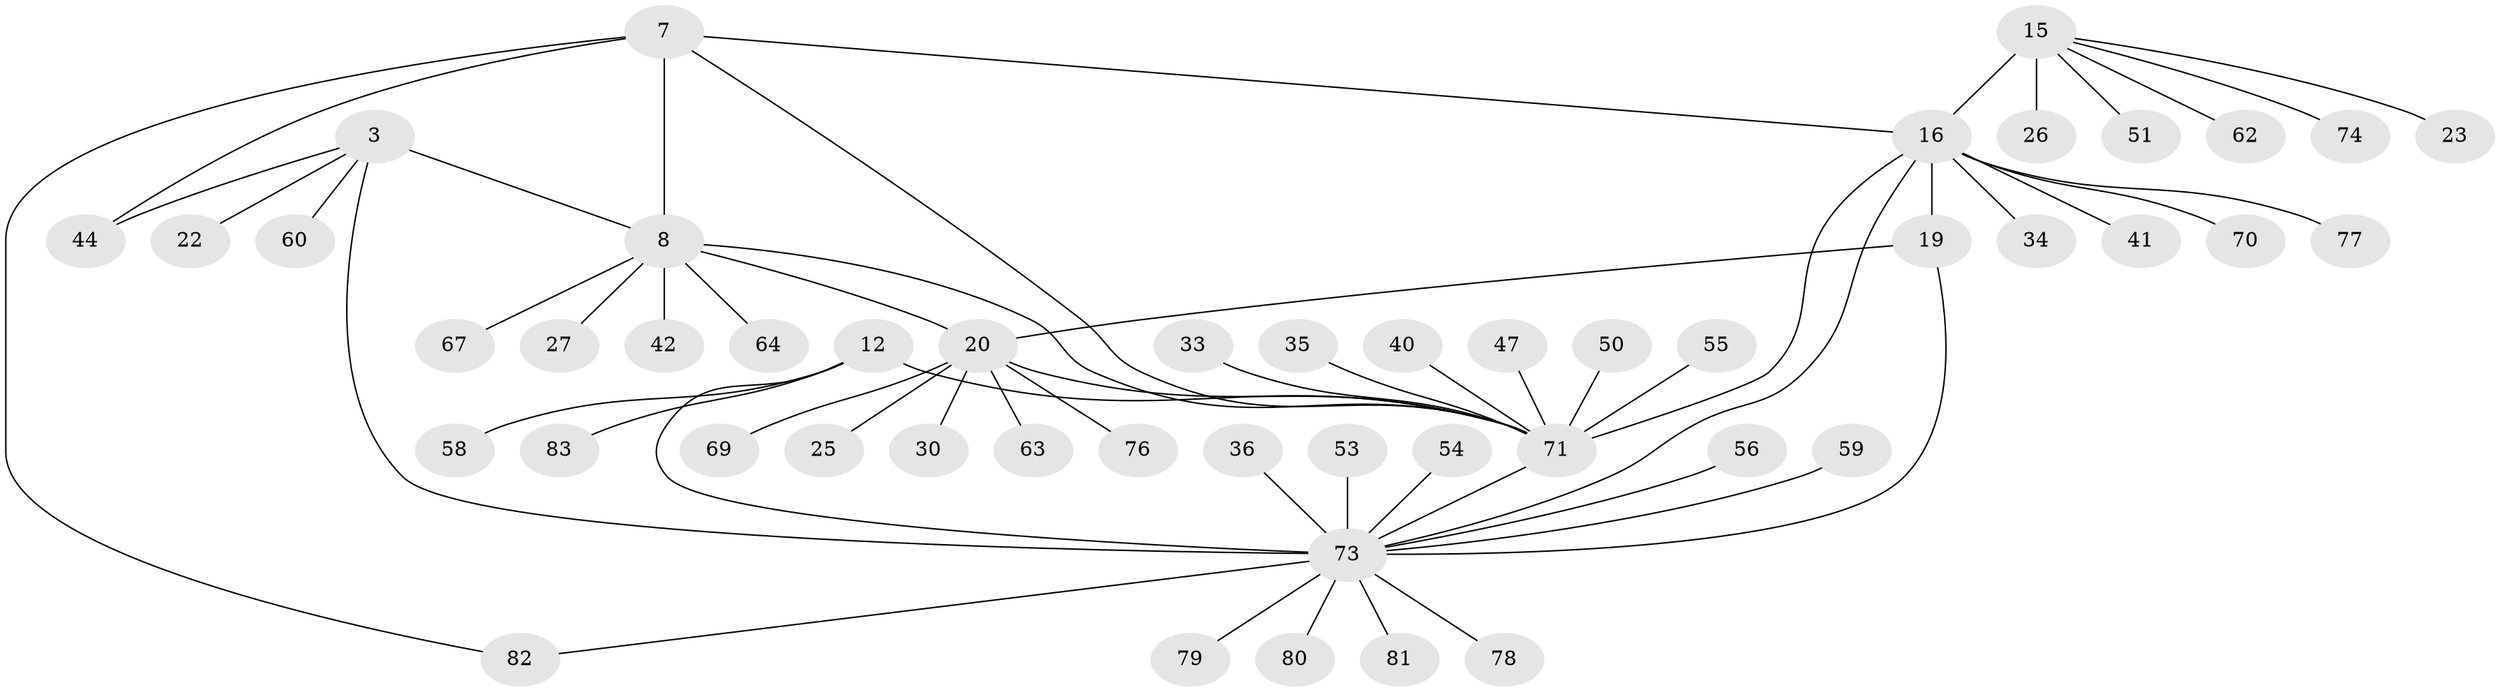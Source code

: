 // original degree distribution, {6: 0.04819277108433735, 15: 0.012048192771084338, 4: 0.08433734939759036, 7: 0.03614457831325301, 9: 0.012048192771084338, 5: 0.04819277108433735, 12: 0.012048192771084338, 8: 0.012048192771084338, 2: 0.14457831325301204, 1: 0.5421686746987951, 3: 0.04819277108433735}
// Generated by graph-tools (version 1.1) at 2025/58/03/04/25 21:58:26]
// undirected, 49 vertices, 58 edges
graph export_dot {
graph [start="1"]
  node [color=gray90,style=filled];
  3 [super="+1"];
  7 [super="+6"];
  8 [super="+5"];
  12 [super="+9"];
  15 [super="+14"];
  16 [super="+13"];
  19 [super="+17"];
  20 [super="+18"];
  22;
  23;
  25;
  26;
  27;
  30;
  33;
  34;
  35 [super="+24"];
  36;
  40;
  41;
  42;
  44;
  47;
  50;
  51;
  53;
  54;
  55;
  56;
  58;
  59;
  60;
  62;
  63;
  64;
  67;
  69;
  70;
  71 [super="+66+11"];
  73 [super="+4+21+52"];
  74 [super="+28"];
  76 [super="+61"];
  77 [super="+75"];
  78;
  79 [super="+37"];
  80;
  81;
  82;
  83 [super="+65"];
  3 -- 60;
  3 -- 22;
  3 -- 44;
  3 -- 8;
  3 -- 73 [weight=4];
  7 -- 8 [weight=4];
  7 -- 16;
  7 -- 44;
  7 -- 82;
  7 -- 71;
  8 -- 27;
  8 -- 64;
  8 -- 67;
  8 -- 42;
  8 -- 20;
  8 -- 71;
  12 -- 58;
  12 -- 83;
  12 -- 71 [weight=4];
  12 -- 73;
  15 -- 16 [weight=4];
  15 -- 51;
  15 -- 62;
  15 -- 23;
  15 -- 26;
  15 -- 74;
  16 -- 41;
  16 -- 70;
  16 -- 34;
  16 -- 19;
  16 -- 71 [weight=2];
  16 -- 77;
  16 -- 73;
  19 -- 20 [weight=4];
  19 -- 73;
  20 -- 30;
  20 -- 63;
  20 -- 69;
  20 -- 25;
  20 -- 76;
  20 -- 71;
  33 -- 71;
  35 -- 71;
  36 -- 73;
  40 -- 71;
  47 -- 71;
  50 -- 71;
  53 -- 73;
  54 -- 73;
  55 -- 71;
  56 -- 73;
  59 -- 73;
  71 -- 73 [weight=2];
  73 -- 78;
  73 -- 79;
  73 -- 81;
  73 -- 80;
  73 -- 82;
}
